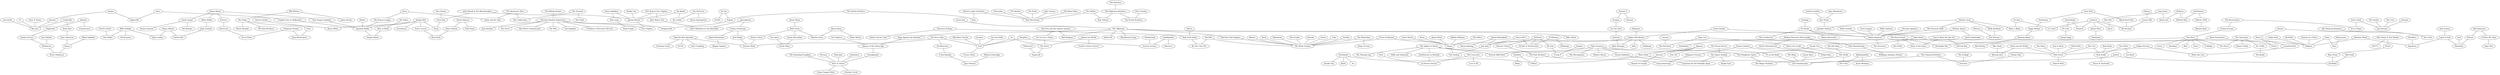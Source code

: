 strict graph "" {
	node [label="\N"];
	8	[id=8,
		label=Sandra,
		level=4,
		pos="-17595.211990310767,-3404.267666880566",
		weight=0];
	14	[id=14,
		label=Roxette,
		level=4,
		pos="-18351.118430446117,-2566.359175636449",
		weight=0];
	8 -- 14	[level=4];
	2418	[id=2418,
		label=Alphaville,
		level=3,
		pos="-17226.302568696447,-4271.2788989014725",
		weight=0];
	8 -- 2418	[level=4];
	11	[id=11,
		label="My Chemical Romance",
		level=7,
		pos="16968.412538416003,-8984.658782069673",
		weight=0];
	795	[id=795,
		label="The Used",
		level=6,
		pos="16682.945560936805,-9982.128820217726",
		weight=0];
	11 -- 795	[level=7];
	1876	[id=1876,
		label="Bon Jovi",
		level=4,
		pos="-18567.195095830568,-1880.3117903606699",
		weight=0];
	14 -- 1876	[level=4];
	2064	[id=2064,
		label="Sean Paul",
		level=6,
		pos="9946.813307363123,15328.770640024679",
		weight=0];
	2209	[id=2209,
		label=Gentleman,
		level=6,
		pos="10827.315311895685,15718.583544358384",
		weight=0];
	2064 -- 2209	[level=6];
	1045	[id=1045,
		label="Black Eyed Peas",
		level=5,
		pos="9253.268888550796,14930.692682701754",
		weight=0];
	2064 -- 1045	[level=6];
	2065	[id=2065,
		label="John Lennon",
		level=7,
		pos="-16382.219453927506,3429.3902787846737",
		weight=0];
	1999	[id=1999,
		label="Paul McCartney",
		level=5,
		pos="-16886.04300311769,4581.328447811888",
		weight=0];
	2065 -- 1999	[level=7];
	21	[id=21,
		label="Goo Goo Dolls",
		level=7,
		pos="-3235.389570583207,-4818.443821062608",
		weight=0];
	1839	[id=1839,
		label=Fuel,
		level=2,
		pos="-4226.608443982973,-4811.3630653787795",
		weight=0];
	21 -- 1839	[level=7];
	23	[id=23,
		label="Sonic Youth",
		level=6,
		pos="-395.64957925692465,9967.77541401906",
		weight=0];
	621	[id=621,
		label="Yo La Tengo",
		level=6,
		pos="-535.9877640272296,9163.42431529507",
		weight=0];
	23 -- 621	[level=6];
	1211	[id=1211,
		label="Joy Division",
		level=6,
		pos="212.737840831521,10937.016618125333",
		weight=0];
	23 -- 1211	[level=6];
	28	[id=28,
		label="DJ Krush",
		level=2,
		pos="5559.823797522943,237.26471862833645",
		weight=0];
	70	[id=70,
		label="Massive Attack",
		level=2,
		pos="7028.87441183011,-367.1474413230633",
		weight=0];
	28 -- 70	[level=2];
	507	[id=507,
		label="DJ Cam",
		level=8,
		pos="5852.234096561101,-672.0041759438295",
		weight=0];
	28 -- 507	[level=8];
	904	[id=904,
		label="Kruder & Dorfmeister",
		level=2,
		pos="5715.696176165709,1708.8082637216853",
		weight=0];
	28 -- 904	[level=2];
	2084	[id=2084,
		label=Madonna,
		level=6,
		pos="6311.318694245193,3888.0259263856906",
		weight=0];
	354	[id=354,
		label="Sophie Ellis-Bextor",
		level=3,
		pos="5271.128561491551,4764.439706103581",
		weight=0];
	2084 -- 354	[level=6];
	39	[id=39,
		label=Falco,
		level=3,
		pos="-16822.94655036101,-4963.2903720325285",
		weight=0];
	39 -- 2418	[level=3];
	395	[id=395,
		label="Frankie Goes to Hollywood",
		level=3,
		pos="-15550.868487218439,-5035.8110483987075",
		weight=0];
	39 -- 395	[level=3];
	41	[id=41,
		label="Gang Starr",
		level=5,
		pos="11115.86476933287,13517.260650851018",
		weight=0];
	171	[id=171,
		label="Masta Ace",
		level=5,
		pos="12081.068922132792,13367.09148237837",
		weight=0];
	41 -- 171	[level=5];
	733	[id=733,
		label="Mos Def",
		level=5,
		pos="9946.032341272596,13528.472851017077",
		weight=0];
	41 -- 733	[level=5];
	43	[id=43,
		label=Xandria,
		level=6,
		pos="-25250.367790289933,-4008.0460877427577",
		weight=0];
	385	[id=385,
		label=Evanescence,
		level=7,
		pos="-24443.573610652405,-3445.454401886598",
		weight=0];
	43 -- 385	[level=7];
	656	[id=656,
		label=Nightwish,
		level=6,
		pos="-23989.56941599836,-4252.410263963494",
		weight=0];
	43 -- 656	[level=6];
	2093	[id=2093,
		label="Cute Is What We Aim For",
		level=6,
		pos="20153.04752264538,-10200.090091841616",
		weight=0];
	997	[id=997,
		label="Panic at the Disco",
		level=6,
		pos="19769.07911849253,-9213.785701611549",
		weight=0];
	2093 -- 997	[level=6];
	1441	[id=1441,
		label="Fall Out Boy",
		level=7,
		pos="20840.49730863491,-8879.564164302783",
		weight=0];
	2093 -- 1441	[level=7];
	2100	[id=2100,
		label="Gwen Stefani",
		level=3,
		pos="5599.191022986984,6069.896668158126",
		weight=0];
	2100 -- 354	[level=3];
	1452	[id=1452,
		label="Ashlee Simpson",
		level=3,
		pos="6177.13781884645,7418.878046947684",
		weight=0];
	2100 -- 1452	[level=3];
	52	[id=52,
		label="The Rolling Stones",
		level=7,
		pos="-11868.628064640554,304.43816322661166",
		weight=0];
	138	[id=138,
		label="The Jimi Hendrix Experience",
		level=4,
		pos="-11288.595517757,1496.8210803604427",
		weight=0];
	52 -- 138	[level=7];
	2104	[id=2104,
		label="Iron & Wine",
		level=7,
		pos="13204.527898363182,-9084.738828808697",
		weight=0];
	895	[id=895,
		label="Fleet Foxes",
		level=4,
		pos="13210.177805539477,-8154.866875588046",
		weight=0];
	2104 -- 895	[level=7];
	2110	[id=2110,
		label=Redman,
		level=6,
		pos="12063.395032793052,12567.296713158323",
		weight=0];
	2201	[id=2201,
		label="Method Man",
		level=6,
		pos="13235.773949987823,12394.987261647871",
		weight=0];
	2110 -- 2201	[level=6];
	2110 -- 171	[level=6];
	68	[id=68,
		label="The Raveonettes",
		level=6,
		pos="-549.2274653337281,7968.652070868149",
		weight=0];
	255	[id=255,
		label="Primal Scream",
		level=5,
		pos="362.62090416803767,7112.936772486183",
		weight=0];
	68 -- 255	[level=6];
	68 -- 621	[level=6];
	2317	[id=2317,
		label="The Dust Brothers",
		level=2,
		pos="7939.224978172,-881.0927824940438",
		weight=0];
	70 -- 2317	[level=2];
	2119	[id=2119,
		label="Aimee Mann",
		level=8,
		pos="-3683.288978746253,-7935.528004675725",
		weight=0];
	278	[id=278,
		label="Beth Orton",
		level=8,
		pos="-4621.827126464456,-8666.88904969746",
		weight=0];
	2119 -- 278	[level=8];
	87	[id=87,
		label=Hoobastank,
		level=8,
		pos="-5734.830093852195,-2960.176887670824",
		weight=0];
	996	[id=996,
		label="Sunrise Avenue",
		level=6,
		pos="-6201.125327131071,-3803.7968395582593",
		weight=0];
	87 -- 996	[level=8];
	90	[id=90,
		label="GZA/Genius",
		level=6,
		pos="13691.374900919116,12714.883933841444",
		weight=0];
	90 -- 2201	[level=6];
	1426	[id=1426,
		label="Deltron 3030",
		level=6,
		pos="14191.423347957112,12996.493343786537",
		weight=0];
	90 -- 1426	[level=6];
	2147	[id=2147,
		label=Radiohead,
		level=6,
		pos="-348.22480583141794,4924.445939676347",
		weight=0];
	1976	[id=1976,
		label="The White Stripes",
		level=2,
		pos="-1171.8607744029532,4461.05435761697",
		weight=0];
	2147 -- 1976	[level=6];
	107	[id=107,
		label="Alison Moyet",
		level=4,
		pos="-15791.67746645367,-7522.9817177186915",
		weight=0];
	2250	[id=2250,
		label="Bette Midler",
		level=4,
		pos="-16532.830435918302,-7847.334315018715",
		weight=0];
	107 -- 2250	[level=4];
	2348	[id=2348,
		label="Cyndi Lauper",
		level=8,
		pos="-16662.255194366586,-7279.981516733958",
		weight=0];
	107 -- 2348	[level=8];
	565	[id=565,
		label=Erasure,
		level=8,
		pos="-16338.595676966308,-8314.6555349172",
		weight=0];
	107 -- 565	[level=8];
	1024	[id=1024,
		label="Fine Young Cannibals",
		level=4,
		pos="-15066.770332819395,-6630.121283648236",
		weight=0];
	107 -- 1024	[level=4];
	116	[id=116,
		label="David Gilmour",
		level=6,
		pos="-14518.58793473677,-2251.8496012841233",
		weight=0];
	186	[id=186,
		label="Peter Gabriel",
		level=6,
		pos="-13954.811015813437,-3077.2701515824465",
		weight=0];
	116 -- 186	[level=6];
	2547	[id=2547,
		label="Pink Floyd",
		level=7,
		pos="-14931.929101249783,-2938.506082793016",
		weight=0];
	116 -- 2547	[level=7];
	117	[id=117,
		label="The Apples in Stereo",
		level=3,
		pos="13873.781272301778,-5498.25364816977",
		weight=0];
	2448	[id=2448,
		label="Architecture in Helsinki",
		level=6,
		pos="14281.372864367286,-4124.977790600415",
		weight=0];
	117 -- 2448	[level=6];
	779	[id=779,
		label="Belle and Sebastian",
		level=7,
		pos="14189.840505378294,-5962.322120208011",
		weight=0];
	117 -- 779	[level=7];
	1329	[id=1329,
		label="The Polyphonic Spree",
		level=3,
		pos="14824.785079502373,-6068.374306061892",
		weight=0];
	117 -- 1329	[level=3];
	1691	[id=1691,
		label="Neutral Milk Hotel",
		level=3,
		pos="13040.477648496351,-4622.5836542084135",
		weight=0];
	117 -- 1691	[level=3];
	1995	[id=1995,
		label="The Flaming Lips",
		level=7,
		pos="13741.089408267679,-4516.801845034881",
		weight=0];
	117 -- 1995	[level=7];
	131	[id=131,
		label="Bon Iver",
		level=6,
		pos="13565.186399136142,-9130.081681825468",
		weight=0];
	131 -- 895	[level=6];
	1596	[id=1596,
		label="Nick Drake",
		level=6,
		pos="15063.206009261678,-9067.167259023203",
		weight=0];
	131 -- 1596	[level=6];
	2186	[id=2186,
		label="Kronos Quartet",
		level=8,
		pos="8323.738864025529,1589.4489003917006",
		weight=0];
	252	[id=252,
		label="Zbigniew Preisner",
		level=8,
		pos="8212.267496036882,681.9795178194415",
		weight=0];
	2186 -- 252	[level=8];
	1881	[id=1881,
		label="Philip Glass",
		level=8,
		pos="8827.428546455676,2410.7383182009944",
		weight=0];
	2186 -- 1881	[level=8];
	475	[id=475,
		label="Jimi Hendrix",
		level=7,
		pos="-12722.102901038215,537.7734980484026",
		weight=0];
	138 -- 475	[level=7];
	1183	[id=1183,
		label="The Doors",
		level=7,
		pos="-12759.995533697922,1076.120613320979",
		weight=0];
	138 -- 1183	[level=7];
	1242	[id=1242,
		label="The Velvet Underground",
		level=6,
		pos="-11096.53178458136,463.9161061682099",
		weight=0];
	138 -- 1242	[level=6];
	1545	[id=1545,
		label=Steppenwolf,
		level=4,
		pos="-12728.136664769876,1950.999668261456",
		weight=0];
	138 -- 1545	[level=4];
	1572	[id=1572,
		label="The Who",
		level=7,
		pos="-12273.176279591817,2136.6029768637304",
		weight=0];
	138 -- 1572	[level=7];
	1698	[id=1698,
		label="Eric Clapton",
		level=3,
		pos="-11386.491737672459,-83.39465448539953",
		weight=0];
	138 -- 1698	[level=4];
	1776	[id=1776,
		label="Led Zeppelin",
		level=6,
		pos="-11481.448563052778,2386.482763786173",
		weight=0];
	138 -- 1776	[level=6];
	1899	[id=1899,
		label="Creedence Clearwater Revival",
		level=8,
		pos="-10382.153506627219,2104.1454314093885",
		weight=0];
	138 -- 1899	[level=8];
	2188	[id=2188,
		label="Tom Waits",
		level=8,
		pos="16207.113141647013,-8602.66100767166",
		weight=0];
	615	[id=615,
		label="Lou Reed",
		level=8,
		pos="16579.39444260306,-7836.828396878949",
		weight=0];
	2188 -- 615	[level=8];
	2188 -- 1596	[level=8];
	2191	[id=2191,
		label="System F",
		level=8,
		pos="9401.802994667314,6263.918299496856",
		weight=0];
	167	[id=167,
		label=Fragma,
		level=8,
		pos="8464.642129271093,6176.775359955219",
		weight=0];
	2191 -- 167	[level=8];
	823	[id=823,
		label=Chicane,
		level=8,
		pos="10381.388284105793,6463.389848043942",
		weight=0];
	2191 -- 823	[level=8];
	2198	[id=2198,
		label="The Police",
		level=7,
		pos="-15583.043655187188,-4123.433792182655",
		weight=0];
	623	[id=623,
		label="Men at Work",
		level=6,
		pos="-14740.014102428877,-4138.505446461018",
		weight=0];
	2198 -- 623	[level=7];
	2202	[id=2202,
		label="Simply Red",
		level=3,
		pos="-13106.356985906094,-5072.66108142257",
		weight=0];
	276	[id=276,
		label="Annie Lennox",
		level=6,
		pos="-13088.030532667543,-4191.181852914194",
		weight=0];
	2202 -- 276	[level=6];
	299	[id=299,
		label=Eurythmics,
		level=8,
		pos="-12551.698521250644,-4294.3227750356555",
		weight=0];
	2202 -- 299	[level=8];
	424	[id=424,
		label="Barry White",
		level=8,
		pos="-12083.387099963451,-5543.976510973466",
		weight=0];
	2202 -- 424	[level=8];
	1646	[id=1646,
		label="Spandau Ballet",
		level=3,
		pos="-13918.081830517101,-5478.8642185892895",
		weight=0];
	2202 -- 1646	[level=3];
	1827	[id=1827,
		label=Sting,
		level=3,
		pos="-12164.70719417762,-4297.0272059617455",
		weight=0];
	2202 -- 1827	[level=3];
	155	[id=155,
		label="Mariah Carey",
		level=3,
		pos="5315.713277045847,10155.91425153669",
		weight=0];
	2558	[id=2558,
		label="Kelly Rowland",
		level=6,
		pos="5174.015567626339,11133.918280593218",
		weight=0];
	155 -- 2558	[level=6];
	1252	[id=1252,
		label="The Pussycat Dolls",
		level=3,
		pos="6469.244538786209,8936.248780796852",
		weight=0];
	155 -- 1252	[level=3];
	1364	[id=1364,
		label="Mary J. Blige",
		level=3,
		pos="5973.517887543864,11358.83111291494",
		weight=0];
	155 -- 1364	[level=3];
	1782	[id=1782,
		label="Jennifer Hudson",
		level=6,
		pos="6318.126703006479,10819.073921917918",
		weight=0];
	155 -- 1782	[level=6];
	2204	[id=2204,
		label="John Mayall & The Bluesbreakers",
		level=3,
		pos="-11919.524779615882,-2169.7603963063275",
		weight=0];
	1578	[id=1578,
		label="Johnny Winter",
		level=3,
		pos="-10944.477862024674,-901.4943428332252",
		weight=0];
	2204 -- 1578	[level=3];
	1679	[id=1679,
		label="Chris Rea",
		level=3,
		pos="-12131.074153392881,-3595.4941013402195",
		weight=0];
	2204 -- 1679	[level=3];
	154	[id=154,
		label="The Beach Boys",
		level=6,
		pos="-15343.81440462982,5154.973557710299",
		weight=0];
	154 -- 1999	[level=6];
	158	[id=158,
		label="Charlie Parker",
		level=8,
		pos="-20984.83606370142,-9950.406818003758",
		weight=0];
	1714	[id=1714,
		label="Chet Baker",
		level=8,
		pos="-20205.38951711028,-9214.402168754836",
		weight=0];
	158 -- 1714	[level=8];
	2208	[id=2208,
		label="Maria Mena",
		level=8,
		pos="-3723.3580421510496,-9888.13860123406",
		weight=0];
	1301	[id=1301,
		label="Katie Melua",
		level=8,
		pos="-3255.083336666524,-10141.055588612458",
		weight=0];
	2208 -- 1301	[level=8];
	1958	[id=1958,
		label="Heather Nova",
		level=8,
		pos="-4557.279841623106,-9577.035299180698",
		weight=0];
	2208 -- 1958	[level=8];
	2475	[id=2475,
		label="Ziggy Marley",
		level=6,
		pos="11324.70556382261,15801.758988410189",
		weight=0];
	2209 -- 2475	[level=6];
	2210	[id=2210,
		label=Ludacris,
		level=4,
		pos="7999.077547889167,13915.047061919802",
		weight=0];
	377	[id=377,
		label=Eminem,
		level=7,
		pos="7400.798411648924,14708.0324716951",
		weight=0];
	2210 -- 377	[level=7];
	749	[id=749,
		label="Jay-Z",
		level=4,
		pos="9233.22574003286,13727.563561908144",
		weight=0];
	2210 -- 749	[level=4];
	1185	[id=1185,
		label="Wyclef Jean",
		level=5,
		pos="8530.648605489916,14665.133548728005",
		weight=0];
	2210 -- 1185	[level=5];
	1258	[id=1258,
		label="LL Cool J",
		level=4,
		pos="7347.746135932927,12809.906494523137",
		weight=0];
	2210 -- 1258	[level=4];
	1411	[id=1411,
		label="Kanye West",
		level=7,
		pos="7170.064514361329,13616.410101653311",
		weight=0];
	2210 -- 1411	[level=7];
	2211	[id=2211,
		label="Ugly Casanova",
		level=3,
		pos="12420.410873780284,-3874.9127509992527",
		weight=0];
	438	[id=438,
		label="Modest Mouse",
		level=7,
		pos="11420.573657264977,-4372.417067817385",
		weight=0];
	2211 -- 438	[level=7];
	2532	[id=2532,
		label="The Microphones",
		level=8,
		pos="11743.36977603201,-4914.755568597304",
		weight=0];
	2211 -- 2532	[level=8];
	666	[id=666,
		label="TV on the Radio",
		level=3,
		pos="11460.83092955049,-3735.460219995492",
		weight=0];
	2211 -- 666	[level=3];
	1539	[id=1539,
		label="Sunset Rubdown",
		level=6,
		pos="13070.838600593608,-4005.5675396517117",
		weight=0];
	2211 -- 1539	[level=6];
	2211 -- 1691	[level=3];
	2212	[id=2212,
		label="The Hush Sound",
		level=6,
		pos="18979.769889309406,-8205.272807725856",
		weight=0];
	2212 -- 997	[level=6];
	1293	[id=1293,
		label="Ben Folds",
		level=8,
		pos="18652.178721845357,-7381.579325816198",
		weight=0];
	2212 -- 1293	[level=8];
	1655	[id=1655,
		label="Straylight Run",
		level=5,
		pos="18573.565675363745,-9652.03581477546",
		weight=0];
	2212 -- 1655	[level=6];
	2214	[id=2214,
		label=Daughtry,
		level=6,
		pos="-5353.618048868251,-4118.144143208736",
		weight=0];
	2214 -- 996	[level=6];
	2214 -- 1839	[level=6];
	2376	[id=2376,
		label="Ian Van Dahl",
		level=8,
		pos="7811.497675313685,5661.863753141085",
		weight=0];
	167 -- 2376	[level=8];
	169	[id=169,
		label="Buddy Guy",
		level=8,
		pos="-10778.460130066152,-1420.7467744381272",
		weight=0];
	169 -- 1578	[level=8];
	2218	[id=2218,
		label=Garbage,
		level=7,
		pos="4583.8501338645,7271.491618318688",
		weight=0];
	1078	[id=1078,
		label="No Doubt",
		level=6,
		pos="5187.240367228408,8160.932202827203",
		weight=0];
	2218 -- 1078	[level=7];
	2222	[id=2222,
		label="Arch Enemy",
		level=8,
		pos="-5491.860900660864,8091.084893385613",
		weight=0];
	1376	[id=1376,
		label="Lamb of God",
		level=5,
		pos="-6094.23102645211,7127.950845663257",
		weight=0];
	2222 -- 1376	[level=8];
	174	[id=174,
		label="The Concretes",
		level=8,
		pos="16470.394087890458,-3068.1024156346803",
		weight=0];
	762	[id=762,
		label="Au Revoir Simone",
		level=6,
		pos="15460.877254442219,-3122.2009791689075",
		weight=0];
	174 -- 762	[level=8];
	1076	[id=1076,
		label="Love Is All",
		level=8,
		pos="16946.750476480865,-3291.797123803613",
		weight=0];
	174 -- 1076	[level=8];
	176	[id=176,
		label="The Ronettes",
		level=8,
		pos="-19464.05565201336,5526.114358307369",
		weight=0];
	345	[id=345,
		label="The Righteous Brothers",
		level=6,
		pos="-18851.49819323522,5672.209701945034",
		weight=0];
	176 -- 345	[level=8];
	179	[id=179,
		label=Aerosmith,
		level=7,
		pos="-19751.787394927913,-1711.3187742576936",
		weight=0];
	179 -- 1876	[level=7];
	2227	[id=2227,
		label="Secret Garden",
		level=8,
		pos="-17000.03608337413,-12792.552668470995",
		weight=0];
	1274	[id=1274,
		label=Yanni,
		level=8,
		pos="-17783.537849516102,-12134.61021035978",
		weight=0];
	2227 -- 1274	[level=8];
	185	[id=185,
		label="The Automatic",
		level=6,
		pos="1743.0011913307985,8041.351531503512",
		weight=0];
	2325	[id=2325,
		label="Air Traffic",
		level=6,
		pos="2388.719574251692,8842.498125241496",
		weight=0];
	185 -- 2325	[level=6];
	2478	[id=2478,
		label="Kaiser Chiefs",
		level=7,
		pos="936.8014784319596,7281.176781521368",
		weight=0];
	185 -- 2478	[level=7];
	2499	[id=2499,
		label="The Music",
		level=6,
		pos="1340.1313234358392,7016.195189739202",
		weight=0];
	185 -- 2499	[level=6];
	965	[id=965,
		label="Kate Bush",
		level=6,
		pos="-13456.533794500065,-3818.5550228207712",
		weight=0];
	186 -- 965	[level=6];
	2240	[id=2240,
		label="The Damned",
		level=6,
		pos="-11792.970302040681,-9903.962284985104",
		weight=0];
	769	[id=769,
		label="The Undertones",
		level=6,
		pos="-12379.157343416085,-9776.799688682124",
		weight=0];
	2240 -- 769	[level=6];
	1457	[id=1457,
		label="The Clash",
		level=7,
		pos="-11348.635745873178,-10178.61753397551",
		weight=0];
	2240 -- 1457	[level=7];
	198	[id=198,
		label="The Cure",
		level=7,
		pos="467.1198363045401,10413.648319186876",
		weight=0];
	198 -- 1211	[level=7];
	633	[id=633,
		label="Judy Garland",
		level=4,
		pos="-16702.767380442216,-8492.325804669219",
		weight=0];
	2250 -- 633	[level=4];
	2264	[id=2264,
		label="Rory Gallagher",
		level=6,
		pos="-10390.235137641304,-600.2055276533841",
		weight=0];
	1348	[id=1348,
		label="Thin Lizzy",
		level=6,
		pos="-10913.228481208324,-371.35201190299296",
		weight=0];
	2264 -- 1348	[level=6];
	2264 -- 1578	[level=6];
	2267	[id=2267,
		label="Green Day",
		level=7,
		pos="-3183.5873043260153,3435.235516988239",
		weight=0];
	2350	[id=2350,
		label="The Offspring",
		level=1,
		pos="-3451.1621507434797,2515.2734868297825",
		weight=0];
	2267 -- 2350	[level=7];
	227	[id=227,
		label="Tori Amos",
		level=8,
		pos="-2539.2400698261686,-9078.661537220652",
		weight=0];
	1019	[id=1019,
		label="Sarah Slean",
		level=8,
		pos="-3262.0396693060206,-7980.026523104268",
		weight=0];
	227 -- 1019	[level=8];
	2276	[id=2276,
		label="Lloyd Banks",
		level=8,
		pos="7821.105637443601,15422.706790899963",
		weight=0];
	2276 -- 377	[level=8];
	703	[id=703,
		label="50 Cent",
		level=8,
		pos="7691.580875504014,16067.393223616547",
		weight=0];
	2276 -- 703	[level=8];
	2278	[id=2278,
		label="Amy Winehouse",
		level=7,
		pos="7762.242274040035,11156.494976576801",
		weight=0];
	700	[id=700,
		label="Joss Stone",
		level=6,
		pos="6885.38415670108,10938.6794076009",
		weight=0];
	2278 -- 700	[level=7];
	2279	[id=2279,
		label="Arcade Fire",
		level=3,
		pos="13559.776985141923,-7004.851815393462",
		weight=0];
	2279 -- 895	[level=4];
	2279 -- 1329	[level=3];
	2281	[id=2281,
		label="Me First and the Gimme Gimmes",
		level=1,
		pos="-3572.1892487960836,559.6151765668989",
		weight=0];
	2468	[id=2468,
		label="Bad Religion",
		level=1,
		pos="-3209.235842118035,1499.3179277358815",
		weight=0];
	2281 -- 2468	[level=1];
	1098	[id=1098,
		label="No Use for a Name",
		level=1,
		pos="-4180.367380492504,-945.5368162345004",
		weight=0];
	2281 -- 1098	[level=1];
	2287	[id=2287,
		label="Kelly Clarkson",
		level=7,
		pos="6398.492006500793,6014.954288703293",
		weight=0];
	2287 -- 1452	[level=7];
	240	[id=240,
		label="Jack Johnson",
		level=2,
		pos="-8298.363733456563,-7142.598562931317",
		weight=0];
	925	[id=925,
		label="Tristan Prettyman",
		level=2,
		pos="-6894.511270593098,-8385.897198252516",
		weight=0];
	240 -- 925	[level=2];
	1874	[id=1874,
		label="Dave Matthews & Tim Reynolds",
		level=2,
		pos="-8917.845555592454,-5945.3582090288655",
		weight=0];
	240 -- 1874	[level=2];
	2291	[id=2291,
		label="Toad the Wet Sprocket",
		level=6,
		pos="-5670.114257128507,-6785.430232899934",
		weight=0];
	675	[id=675,
		label="R.E.M.",
		level=7,
		pos="-5748.862417994992,-7624.7349842375415",
		weight=0];
	2291 -- 675	[level=7];
	680	[id=680,
		label="Soul Coughing",
		level=8,
		pos="-6511.1374160536225,-6152.76100469718",
		weight=0];
	2291 -- 680	[level=8];
	1214	[id=1214,
		label="Counting Crows",
		level=7,
		pos="-6061.258685927973,-5767.223246948146",
		weight=0];
	2291 -- 1214	[level=7];
	1724	[id=1724,
		label="Duncan Sheik",
		level=2,
		pos="-4810.209149079829,-6604.782827774968",
		weight=0];
	2291 -- 1724	[level=6];
	2295	[id=2295,
		label=Quantic,
		level=8,
		pos="6630.569147032881,-1800.6796387874167",
		weight=0];
	1294	[id=1294,
		label="9 Lazy 9",
		level=8,
		pos="6507.952106483348,-1060.0370733271764",
		weight=0];
	2295 -- 1294	[level=8];
	250	[id=250,
		label="System of a Down",
		level=7,
		pos="-6564.006061091931,3524.0108150530414",
		weight=0];
	1810	[id=1810,
		label=Slipknot,
		level=4,
		pos="-5286.663029140892,4272.224773878931",
		weight=0];
	250 -- 1810	[level=7];
	2299	[id=2299,
		label="The Strokes",
		level=7,
		pos="-1756.0328700291473,5231.2810398000165",
		weight=0];
	2299 -- 1976	[level=7];
	1367	[id=1367,
		label="Craig Armstrong",
		level=8,
		pos="8474.734480301673,100.80171644934204",
		weight=0];
	252 -- 1367	[level=8];
	2298	[id=2298,
		label="B.B. King & Eric Clapton",
		level=2,
		pos="-9170.386517353634,-1964.484243604827",
		weight=0];
	2583	[id=2583,
		label="John Mayer Trio",
		level=2,
		pos="-8541.871176957327,-4024.4827773909306",
		weight=0];
	2298 -- 2583	[level=2];
	2298 -- 1578	[level=3];
	258	[id=258,
		label="The Verve",
		level=5,
		pos="1627.2239648063423,5786.869659988199",
		weight=0];
	255 -- 258	[level=5];
	257	[id=257,
		label=Devo,
		level=5,
		pos="-13867.345786744985,-7686.627481906977",
		weight=0];
	442	[id=442,
		label="Adam and the Ants",
		level=6,
		pos="-13115.99914034366,-8615.28662218424",
		weight=0];
	257 -- 442	[level=6];
	1241	[id=1241,
		label="The Human League",
		level=5,
		pos="-14442.839914370692,-6954.057436480619",
		weight=0];
	257 -- 1241	[level=5];
	386	[id=386,
		label=Oasis,
		level=7,
		pos="1919.095170104744,5187.381293178423",
		weight=0];
	258 -- 386	[level=7];
	258 -- 2499	[level=6];
	973	[id=973,
		label=Blur,
		level=7,
		pos="2297.2457257585847,5987.247134203404",
		weight=0];
	258 -- 973	[level=7];
	1456	[id=1456,
		label=Coldplay,
		level=7,
		pos="1126.2074693690008,5007.160400786804",
		weight=0];
	258 -- 1456	[level=7];
	1598	[id=1598,
		label=Kasabian,
		level=7,
		pos="2472.623396747019,6303.739114821843",
		weight=0];
	258 -- 1598	[level=7];
	1904	[id=1904,
		label=Keane,
		level=2,
		pos="1216.8511031675532,4608.604949946657",
		weight=0];
	258 -- 1904	[level=5];
	1908	[id=1908,
		label=Travis,
		level=7,
		pos="216.0485847082874,5777.12701119267",
		weight=0];
	258 -- 1908	[level=7];
	2312	[id=2312,
		label=Portishead,
		level=6,
		pos="9059.221883754037,-584.1613657326106",
		weight=0];
	328	[id=328,
		label=Björk,
		level=7,
		pos="9672.045218781752,-1399.393734375451",
		weight=0];
	2312 -- 328	[level=7];
	1305	[id=1305,
		label=UNKLE,
		level=3,
		pos="8632.722212732739,-1340.8024469728857",
		weight=0];
	2312 -- 1305	[level=6];
	1550	[id=1550,
		label=Air,
		level=7,
		pos="9164.390651025586,235.5269663758537",
		weight=0];
	2312 -- 1550	[level=7];
	1648	[id=1648,
		label="Smoke City",
		level=8,
		pos="9448.879019850878,345.2174069945537",
		weight=0];
	2312 -- 1648	[level=8];
	267	[id=267,
		label=Saosin,
		level=6,
		pos="16734.128666989767,-11220.02605573007",
		weight=0];
	2473	[id=2473,
		label=Thrice,
		level=4,
		pos="15768.834851258622,-12070.466287626445",
		weight=0];
	267 -- 2473	[level=6];
	267 -- 795	[level=6];
	268	[id=268,
		label=Placebo,
		level=7,
		pos="-291.75252623179,4088.640018838682",
		weight=0];
	268 -- 1976	[level=7];
	2317 -- 1305	[level=3];
	2317 -- 1367	[level=8];
	271	[id=271,
		label="Junior Boys",
		level=8,
		pos="9828.917818302698,-3230.359269930653",
		weight=0];
	1841	[id=1841,
		label="LCD Soundsystem",
		level=3,
		pos="10573.282476602984,-3070.908718463104",
		weight=0];
	271 -- 1841	[level=8];
	276 -- 965	[level=6];
	1819	[id=1819,
		label="The Kooks",
		level=7,
		pos="2773.000671240701,9059.293309099761",
		weight=0];
	2325 -- 1819	[level=7];
	636	[id=636,
		label="Shawn Colvin",
		level=8,
		pos="-4783.679329829115,-7568.439956057334",
		weight=0];
	278 -- 636	[level=8];
	759	[id=759,
		label="Sarah McLachlan",
		level=8,
		pos="-3641.8995146976204,-8758.968040028542",
		weight=0];
	278 -- 759	[level=8];
	278 -- 1958	[level=8];
	2333	[id=2333,
		label="Miss Kittin & The Hacker",
		level=8,
		pos="14475.14910039199,-505.8438983959148",
		weight=0];
	980	[id=980,
		label=Vitalic,
		level=8,
		pos="13754.21723268757,-692.5673595308737",
		weight=0];
	2333 -- 980	[level=8];
	1787	[id=1787,
		label="ADULT.",
		level=8,
		pos="14971.311339120673,-369.8533955058007",
		weight=0];
	2333 -- 1787	[level=8];
	972	[id=972,
		label="Pat Benatar",
		level=8,
		pos="-16056.239534998107,-6635.260137298654",
		weight=0];
	2348 -- 972	[level=8];
	1627	[id=1627,
		label="Donna Summer",
		level=8,
		pos="-16624.235649299066,-6689.6201432914895",
		weight=0];
	2348 -- 1627	[level=8];
	2374	[id=2374,
		label="Rage Against the Machine",
		level=5,
		pos="-2607.6132718556673,1888.1942735641687",
		weight=0];
	2350 -- 2374	[level=5];
	2350 -- 2468	[level=1];
	490	[id=490,
		label="Red Hot Chili Peppers",
		level=1,
		pos="-2599.1323514452956,3628.5279503807824",
		weight=0];
	2350 -- 490	[level=1];
	802	[id=802,
		label="blink-182",
		level=7,
		pos="-2529.123758173873,3046.4628198985206",
		weight=0];
	2350 -- 802	[level=7];
	836	[id=836,
		label="Bloodhound Gang",
		level=8,
		pos="-4088.916908673923,2171.4947267856755",
		weight=0];
	2350 -- 836	[level=8];
	850	[id=850,
		label="Papa Roach",
		level=4,
		pos="-4550.4014924367375,3094.2610640777357",
		weight=0];
	2350 -- 850	[level=4];
	1730	[id=1730,
		label="Billy Talent",
		level=8,
		pos="-3640.4422077339987,1797.4277397944577",
		weight=0];
	2350 -- 1730	[level=8];
	2351	[id=2351,
		label="The Hollies",
		level=6,
		pos="-16902.05430862895,5759.9642346822675",
		weight=0];
	726	[id=726,
		label="Roy Orbison",
		level=6,
		pos="-17952.90421832349,6211.905838840864",
		weight=0];
	2351 -- 726	[level=6];
	2351 -- 1999	[level=6];
	2353	[id=2353,
		label="The Boomtown Rats",
		level=6,
		pos="-12424.117479036002,-9072.3768336718",
		weight=0];
	2353 -- 442	[level=6];
	2353 -- 769	[level=6];
	312	[id=312,
		label="Red Sparowes",
		level=6,
		pos="-7716.840026097325,8750.417012136464",
		weight=0];
	715	[id=715,
		label=Pelican,
		level=6,
		pos="-7040.076052569111,8569.587319945138",
		weight=0];
	312 -- 715	[level=6];
	1246	[id=1246,
		label="A Silver Mt. Zion",
		level=6,
		pos="-8395.471323250893,9576.322927555135",
		weight=0];
	312 -- 1246	[level=6];
	315	[id=315,
		label=Babyshambles,
		level=6,
		pos="14800.042841896533,-4428.006111124033",
		weight=0];
	1799	[id=1799,
		label="The Cribs",
		level=6,
		pos="15836.254204092342,-5249.963865868737",
		weight=0];
	315 -- 1799	[level=6];
	1853	[id=1853,
		label="Arctic Monkeys",
		level=7,
		pos="16238.441297390062,-4466.438649693599",
		weight=0];
	315 -- 1853	[level=7];
	2365	[id=2365,
		label="Stereo MC's",
		level=2,
		pos="5931.438026039098,3211.1820484021882",
		weight=0];
	681	[id=681,
		label="Just Jack",
		level=2,
		pos="4552.5417134826475,4237.236346857942",
		weight=0];
	2365 -- 681	[level=2];
	2365 -- 904	[level=2];
	320	[id=320,
		label="Dire Straits",
		level=7,
		pos="-11242.791642809161,-4036.4952933307845",
		weight=0];
	320 -- 1679	[level=7];
	931	[id=931,
		label="Queens of the Stone Age",
		level=6,
		pos="-2107.8367769384663,1414.7110249507193",
		weight=0];
	2374 -- 931	[level=6];
	569	[id=569,
		label=Infernal,
		level=8,
		pos="7261.2096054177155,5882.975248163459",
		weight=0];
	2376 -- 569	[level=8];
	345 -- 726	[level=6];
	1265	[id=1265,
		label="The Everly Brothers",
		level=6,
		pos="-18612.712437593993,4974.306488278809",
		weight=0];
	345 -- 1265	[level=6];
	346	[id=346,
		label="Silversun Pickups",
		level=6,
		pos="1463.7370901059398,1735.557105943",
		weight=0];
	572	[id=572,
		label="Death Cab for Cutie",
		level=7,
		pos="1183.407188411742,1063.1415552567596",
		weight=0];
	346 -- 572	[level=7];
	1307	[id=1307,
		label="Yeah Yeah Yeahs",
		level=6,
		pos="1229.2600937375137,2405.812080189912",
		weight=0];
	346 -- 1307	[level=6];
	349	[id=349,
		label=Dope,
		level=6,
		pos="-5771.139121349953,5030.167429736958",
		weight=0];
	349 -- 1810	[level=6];
	1989	[id=1989,
		label=Pain,
		level=6,
		pos="-6120.916567811649,5398.499219905038",
		weight=0];
	349 -- 1989	[level=6];
	2399	[id=2399,
		label="ZZ Top",
		level=6,
		pos="-12322.247137985223,4065.0613214505547",
		weight=0];
	1143	[id=1143,
		label=Foghat,
		level=4,
		pos="-12656.263505193703,2840.5799569330534",
		weight=0];
	2399 -- 1143	[level=6];
	2006	[id=2006,
		label="AC/DC",
		level=7,
		pos="-12678.798380104237,4727.212022495155",
		weight=0];
	2399 -- 2006	[level=7];
	2400	[id=2400,
		label="The Doobie Brothers",
		level=4,
		pos="-13471.194038983744,4076.8479199068724",
		weight=0];
	2400 -- 1143	[level=4];
	1950	[id=1950,
		label=Styx,
		level=5,
		pos="-14450.415809196022,4485.779427540893",
		weight=0];
	2400 -- 1950	[level=5];
	354 -- 681	[level=3];
	946	[id=946,
		label="Kylie Minogue",
		level=8,
		pos="6261.414875953732,5397.075958592813",
		weight=0];
	354 -- 946	[level=8];
	1027	[id=1027,
		label=Goldfrapp,
		level=7,
		pos="5991.683762629335,5828.9068095485945",
		weight=0];
	354 -- 1027	[level=7];
	1971	[id=1971,
		label=Dido,
		level=7,
		pos="6444.615587747117,4387.485973259393",
		weight=0];
	354 -- 1971	[level=7];
	372	[id=372,
		label="Christina Aguilera",
		level=7,
		pos="5330.076360841975,6556.933678115",
		weight=0];
	372 -- 1452	[level=7];
	375	[id=375,
		label="Britney Spears",
		level=6,
		pos="4873.581304697704,6973.389320840233",
		weight=0];
	375 -- 1452	[level=6];
	1475	[id=1475,
		label="Justin Timberlake",
		level=7,
		pos="4661.786658594919,6503.933910640259",
		weight=0];
	375 -- 1475	[level=7];
	2423	[id=2423,
		label=Faithless,
		level=6,
		pos="8676.634011191505,-2571.574799708792",
		weight=0];
	2504	[id=2504,
		label=Moby,
		level=6,
		pos="8335.039333567473,-2791.960284099732",
		weight=0];
	2423 -- 2504	[level=6];
	2423 -- 1305	[level=6];
	378	[id=378,
		label=Nirvana,
		level=7,
		pos="-414.96760676339386,-1610.8565197208143",
		weight=0];
	1350	[id=1350,
		label="Alice in Chains",
		level=6,
		pos="-1183.7284857260865,-1084.389994535511",
		weight=0];
	378 -- 1350	[level=7];
	2429	[id=2429,
		label="The Postal Service",
		level=6,
		pos="14374.106580248179,-2504.734186664776",
		weight=0];
	985	[id=985,
		label="Her Space Holiday",
		level=6,
		pos="14243.56437240546,-3502.719783682237",
		weight=0];
	2429 -- 985	[level=6];
	383	[id=383,
		label="Bill Withers",
		level=8,
		pos="-11533.92666808069,-7312.676706342268",
		weight=0];
	405	[id=405,
		label="The O'Jays",
		level=8,
		pos="-11543.232390334111,-6309.48461297173",
		weight=0];
	383 -- 405	[level=8];
	1729	[id=1729,
		label="James Brown",
		level=8,
		pos="-10607.799620043952,-7848.898976567602",
		weight=0];
	383 -- 1729	[level=8];
	395 -- 1646	[level=3];
	397	[id=397,
		label="Taj Mahal",
		level=6,
		pos="-11315.391056732336,-2098.446969143999",
		weight=0];
	397 -- 1578	[level=6];
	1818	[id=1818,
		label="Ry Cooder",
		level=6,
		pos="-10762.551301133934,-2836.14883285077",
		weight=0];
	397 -- 1818	[level=6];
	400	[id=400,
		label="Modest Petrovich Mussorgsky",
		level=8,
		pos="11172.403046459858,1631.9718598983586",
		weight=0];
	2462	[id=2462,
		label="Dmitri Shostakovich",
		level=8,
		pos="9644.669996265053,2632.0063941985695",
		weight=0];
	400 -- 2462	[level=8];
	984	[id=984,
		label="Felix Mendelssohn",
		level=8,
		pos="12566.92574261054,2611.140561204612",
		weight=0];
	400 -- 984	[level=8];
	2448 -- 762	[level=6];
	401	[id=401,
		label="Bloc Party",
		level=7,
		pos="11721.766138655012,-10334.287534471023",
		weight=0];
	659	[id=659,
		label="Mystery Jets",
		level=6,
		pos="11096.619928849761,-9171.535572842158",
		weight=0];
	401 -- 659	[level=7];
	405 -- 424	[level=8];
	2515	[id=2515,
		label="The Isley Brothers",
		level=8,
		pos="-12083.353668129535,-7481.539325256067",
		weight=0];
	405 -- 2515	[level=8];
	2036	[id=2036,
		label="Stevie Wonder",
		level=8,
		pos="-12364.2248902958,-6953.689166391762",
		weight=0];
	405 -- 2036	[level=8];
	2459	[id=2459,
		label=Rihanna,
		level=7,
		pos="4128.008123812831,11506.916609385939",
		weight=0];
	1421	[id=1421,
		label="Kat DeLuna",
		level=6,
		pos="4312.599829336866,10532.389452425437",
		weight=0];
	2459 -- 1421	[level=7];
	2462 -- 1881	[level=8];
	417	[id=417,
		label=Rammstein,
		level=7,
		pos="-4626.025022423389,5636.825675059593",
		weight=0];
	417 -- 1989	[level=7];
	419	[id=419,
		label="Electric Light Orchestra",
		level=5,
		pos="-15474.62406940991,4497.448371776666",
		weight=0];
	419 -- 1950	[level=5];
	419 -- 1999	[level=5];
	2469	[id=2469,
		label="Elvis Presley",
		level=7,
		pos="-18094.622523452676,4610.443600913264",
		weight=0];
	2469 -- 1265	[level=7];
	1057	[id=1057,
		label=mewithoutYou,
		level=4,
		pos="14434.296800558453,-11740.888704962237",
		weight=0];
	2473 -- 1057	[level=4];
	1081	[id=1081,
		label=Finch,
		level=5,
		pos="16956.806706957253,-11041.556422133088",
		weight=0];
	2473 -- 1081	[level=5];
	693	[id=693,
		label="Burning Spear",
		level=6,
		pos="11887.82135087692,15933.654403561692",
		weight=0];
	2475 -- 693	[level=6];
	2476	[id=2476,
		label=Pixies,
		level=7,
		pos="-772.8341068576583,4925.978554300946",
		weight=0];
	2476 -- 1976	[level=7];
	2484	[id=2484,
		label="The Chemical Brothers",
		level=6,
		pos="9843.873535080163,-3821.2994591890683",
		weight=0];
	1432	[id=1432,
		label=Overseer,
		level=6,
		pos="8870.591227023768,-3947.5546417316405",
		weight=0];
	2484 -- 1432	[level=6];
	2484 -- 1841	[level=6];
	2490	[id=2490,
		label=Feist,
		level=7,
		pos="15761.470670547837,-3977.550286632781",
		weight=0];
	2490 -- 762	[level=7];
	459	[id=459,
		label=Apparat,
		level=8,
		pos="10404.100683559713,-1561.433797057301",
		weight=0];
	892	[id=892,
		label="Thom Yorke",
		level=3,
		pos="9572.140672749476,-2149.409971141946",
		weight=0];
	459 -- 892	[level=8];
	1222	[id=1222,
		label=Arovane,
		level=8,
		pos="11230.59566229364,-1070.102455689913",
		weight=0];
	459 -- 1222	[level=8];
	1401	[id=1401,
		label="Four Tet",
		level=8,
		pos="11315.034753636088,-1379.5634438302477",
		weight=0];
	459 -- 1401	[level=8];
	2511	[id=2511,
		label=Interpol,
		level=7,
		pos="-957.7479746193766,10706.016640170843",
		weight=0];
	2511 -- 1211	[level=7];
	468	[id=468,
		label="Billie Holiday",
		level=6,
		pos="-19103.177325706525,-9196.997089009392",
		weight=0];
	704	[id=704,
		label="Julie London",
		level=6,
		pos="-18109.866489622487,-9151.745180888867",
		weight=0];
	468 -- 704	[level=6];
	468 -- 1714	[level=8];
	1864	[id=1864,
		label="Norah Jones",
		level=6,
		pos="-18425.57472052782,-8566.097852272937",
		weight=0];
	468 -- 1864	[level=6];
	470	[id=470,
		label="Van Morrison",
		level=6,
		pos="-9857.633857846415,-2952.653678927575",
		weight=0];
	844	[id=844,
		label="Bruce Springsteen",
		level=7,
		pos="-9136.538784926659,-3602.36485094171",
		weight=0];
	470 -- 844	[level=7];
	470 -- 1818	[level=6];
	478	[id=478,
		label="Pearl Jam",
		level=7,
		pos="-1192.6785785621,-2245.3017882417503",
		weight=0];
	478 -- 1350	[level=7];
	488	[id=488,
		label="The Prodigy",
		level=7,
		pos="8382.77871759145,-3512.928423144445",
		weight=0];
	488 -- 1432	[level=7];
	490 -- 1976	[level=2];
	491	[id=491,
		label="James Blunt",
		level=7,
		pos="616.0128653980966,4505.486261691911",
		weight=0];
	491 -- 1904	[level=7];
	493	[id=493,
		label="The Verve Pipe",
		level=2,
		pos="-4353.968095627054,-5834.182115599039",
		weight=0];
	686	[id=686,
		label="Gin Blossoms",
		level=8,
		pos="-3062.6013037577686,-6541.725330274651",
		weight=0];
	493 -- 686	[level=8];
	493 -- 1724	[level=2];
	493 -- 1839	[level=2];
	2543	[id=2543,
		label="Noah and the Whale",
		level=6,
		pos="12162.950834056857,-8922.251409339971",
		weight=0];
	2543 -- 659	[level=6];
	2543 -- 895	[level=6];
	2545	[id=2545,
		label=OneRepublic,
		level=6,
		pos="-6695.296395331766,-3488.4168065009253",
		weight=0];
	747	[id=747,
		label="Maroon 5",
		level=7,
		pos="-6503.256378040251,-2581.9876197369367",
		weight=0];
	2545 -- 747	[level=7];
	2545 -- 996	[level=6];
	502	[id=502,
		label="Jimmy Eat World",
		level=7,
		pos="-3230.8241860726844,-2903.846346767643",
		weight=0];
	1092	[id=1092,
		label="Further Seems Forever",
		level=8,
		pos="-3639.3090563172973,-3394.271945438925",
		weight=0];
	502 -- 1092	[level=8];
	1147	[id=1147,
		label="The Ataris",
		level=1,
		pos="-3859.0076357890093,-1917.4063404911815",
		weight=0];
	502 -- 1147	[level=7];
	507 -- 1294	[level=8];
	2557	[id=2557,
		label=Metric,
		level=8,
		pos="1721.2340122852597,2202.309719574579",
		weight=0];
	2557 -- 1307	[level=8];
	2558 -- 1421	[level=6];
	2560	[id=2560,
		label=Musiq,
		level=8,
		pos="9009.905713397216,16415.117683540822",
		weight=0];
	1100	[id=1100,
		label="Lauryn Hill",
		level=8,
		pos="8928.37916932175,15428.438828987999",
		weight=0];
	2560 -- 1100	[level=8];
	535	[id=535,
		label="Nelly Furtado",
		level=7,
		pos="7053.488471126469,8631.229937106702",
		weight=0];
	535 -- 1452	[level=7];
	2583 -- 1874	[level=2];
	1023	[id=1023,
		label=Electronic,
		level=8,
		pos="-16596.95934918465,-9006.464744722498",
		weight=0];
	565 -- 1023	[level=8];
	569 -- 946	[level=8];
	579	[id=579,
		label="FC/Kahuna",
		level=6,
		pos="4617.327502430285,1349.6084908069784",
		weight=0];
	579 -- 904	[level=6];
	1377	[id=1377,
		label=Röyksopp,
		level=7,
		pos="4557.332651670507,501.37731302530847",
		weight=0];
	579 -- 1377	[level=7];
	620	[id=620,
		label="Iron Maiden",
		level=7,
		pos="-21649.816027701967,-3388.2997461485193",
		weight=0];
	1968	[id=1968,
		label=Helloween,
		level=6,
		pos="-22496.097157825996,-3577.696937576267",
		weight=0];
	620 -- 1968	[level=7];
	1664	[id=1664,
		label="Simple Minds",
		level=6,
		pos="-14948.14161242321,-5027.240158740413",
		weight=0];
	623 -- 1664	[level=6];
	626	[id=626,
		label="The Whip",
		level=8,
		pos="11453.722521783266,-2807.706419464839",
		weight=0];
	626 -- 1841	[level=8];
	628	[id=628,
		label="Nancy Wilson",
		level=5,
		pos="-17887.171657572293,-8612.617587657634",
		weight=0];
	628 -- 704	[level=6];
	1470	[id=1470,
		label="Eartha Kitt",
		level=5,
		pos="-17224.74447281392,-8506.102692654502",
		weight=0];
	628 -- 1470	[level=5];
	633 -- 1470	[level=5];
	636 -- 1724	[level=8];
	1527	[id=1527,
		label="Sonata Arctica",
		level=6,
		pos="-23473.882076659127,-3391.376394489144",
		weight=0];
	656 -- 1527	[level=6];
	666 -- 1841	[level=3];
	673	[id=673,
		label="Aretha Franklin",
		level=8,
		pos="8025.307285234618,10424.142890143474",
		weight=0];
	673 -- 700	[level=8];
	674	[id=674,
		label="Daniel Bedingfield",
		level=8,
		pos="4831.49388088216,3423.171146485404",
		weight=0];
	674 -- 681	[level=8];
	1504	[id=1504,
		label="Ronan Keating",
		level=8,
		pos="4463.348668712555,2638.145211689984",
		weight=0];
	674 -- 1504	[level=8];
	2007	[id=2007,
		label="The Feeling",
		level=2,
		pos="2461.924145894368,4069.7375010032574",
		weight=0];
	681 -- 2007	[level=2];
	842	[id=842,
		label="4 Non Blondes",
		level=8,
		pos="-2632.390246336007,-6915.467423887",
		weight=0];
	686 -- 842	[level=8];
	692	[id=692,
		label=Cake,
		level=8,
		pos="-2287.8559821934678,4006.572342927122",
		weight=0];
	692 -- 1976	[level=8];
	1911	[id=1911,
		label="Bob Marley",
		level=7,
		pos="12242.851544976438,15483.492126577026",
		weight=0];
	693 -- 1911	[level=7];
	700 -- 1782	[level=6];
	1126	[id=1126,
		label="Snoop Dogg",
		level=8,
		pos="7679.941092188196,16814.177994343532",
		weight=0];
	703 -- 1126	[level=8];
	1605	[id=1605,
		label=Mastodon,
		level=6,
		pos="-6168.117481072148,7847.593353383545",
		weight=0];
	715 -- 1605	[level=6];
	720	[id=720,
		label=DeVotchKa,
		level=8,
		pos="13444.150613496575,-7385.430931658256",
		weight=0];
	720 -- 895	[level=8];
	733 -- 749	[level=5];
	744	[id=744,
		label="The Shins",
		level=7,
		pos="12235.708409488532,-7867.846494724696",
		weight=0];
	744 -- 895	[level=7];
	751	[id=751,
		label="Lil' Kim",
		level=4,
		pos="6690.835529252077,12310.841979039811",
		weight=0];
	751 -- 1258	[level=4];
	751 -- 1364	[level=4];
	752	[id=752,
		label="Elton John",
		level=6,
		pos="-17021.890681357076,3648.760030662106",
		weight=0];
	752 -- 1999	[level=6];
	759 -- 1019	[level=8];
	776	[id=776,
		label="Melissa Etheridge",
		level=8,
		pos="-2339.7497739885807,-7941.119223372486",
		weight=0];
	1991	[id=1991,
		label="Joan Osborne",
		level=8,
		pos="-1907.901126350052,-7399.7064886385615",
		weight=0];
	776 -- 1991	[level=8];
	786	[id=786,
		label="The Smiths",
		level=7,
		pos="-652.2317634314647,10394.607859883863",
		weight=0];
	786 -- 1211	[level=7];
	788	[id=788,
		label="The Kills",
		level=5,
		pos="-440.8779342381299,3195.4004933511897",
		weight=0];
	1932	[id=1932,
		label="Be Your Own Pet",
		level=6,
		pos="24.1331372813942,2165.9620764335386",
		weight=0];
	788 -- 1932	[level=6];
	788 -- 1976	[level=5];
	790	[id=790,
		label="Head Automatica",
		level=5,
		pos="17593.40454813728,-10411.507538312879",
		weight=0];
	790 -- 1081	[level=5];
	790 -- 1655	[level=5];
	805	[id=805,
		label="Sufjan Stevens",
		level=4,
		pos="13040.689516626602,-10042.262414145516",
		weight=0];
	805 -- 895	[level=4];
	1960	[id=1960,
		label="Pedro the Lion",
		level=4,
		pos="14258.45307656177,-10574.536854046628",
		weight=0];
	805 -- 1960	[level=4];
	806	[id=806,
		label="Hot Hot Heat",
		level=8,
		pos="17430.55820044497,-5541.045282491147",
		weight=0];
	1319	[id=1319,
		label="The Thrills",
		level=6,
		pos="16421.32097599539,-5923.353372550921",
		weight=0];
	806 -- 1319	[level=8];
	842 -- 1991	[level=8];
	849	[id=849,
		label="Robbie Williams",
		level=7,
		pos="1802.5150509326713,3982.0573647922156",
		weight=0];
	849 -- 1904	[level=7];
	1313	[id=1313,
		label=Nickelback,
		level=7,
		pos="-3676.8099882342804,3271.7508047471492",
		weight=0];
	850 -- 1313	[level=7];
	850 -- 1810	[level=4];
	869	[id=869,
		label="Fatboy Slim",
		level=7,
		pos="8586.942778898849,-4696.914805524582",
		weight=0];
	869 -- 1432	[level=7];
	881	[id=881,
		label="Daft Punk",
		level=7,
		pos="13398.409906488185,-2369.245900222947",
		weight=0];
	1606	[id=1606,
		label="DJ Mehdi",
		level=6,
		pos="12976.251968370496,-2410.7434838003987",
		weight=0];
	881 -- 1606	[level=7];
	885	[id=885,
		label="The Killers",
		level=7,
		pos="589.4270941406601,3991.699527857623",
		weight=0];
	885 -- 1904	[level=7];
	889	[id=889,
		label=Lit,
		level=2,
		pos="-4333.096209320576,-3402.00798817473",
		weight=0];
	889 -- 1147	[level=2];
	889 -- 1839	[level=2];
	892 -- 1305	[level=3];
	892 -- 1841	[level=3];
	1083	[id=1083,
		label="Andrew Bird",
		level=8,
		pos="12271.913489928625,-7479.151959615788",
		weight=0];
	895 -- 1083	[level=8];
	906	[id=906,
		label="Foo Fighters",
		level=7,
		pos="-2029.4060516465943,806.6299536427358",
		weight=0];
	906 -- 931	[level=7];
	913	[id=913,
		label="Linkin Park",
		level=7,
		pos="-5347.698224000868,5159.206581111489",
		weight=0];
	913 -- 1810	[level=7];
	923	[id=923,
		label="Ko\:042fn",
		level=7,
		pos="-4328.228026532669,4665.619238127432",
		weight=0];
	923 -- 1810	[level=7];
	937	[id=937,
		label="Josh Kelley",
		level=2,
		pos="-5545.5694068345365,-7952.2195805835345",
		weight=0];
	925 -- 937	[level=2];
	1387	[id=1387,
		label="Ingrid Michaelson",
		level=8,
		pos="-7311.121294401058,-8880.611931603957",
		weight=0];
	925 -- 1387	[level=8];
	926	[id=926,
		label=Metallica,
		level=7,
		pos="-5849.104792342474,6592.660522112191",
		weight=0];
	1793	[id=1793,
		label=Sepultura,
		level=5,
		pos="-6807.771389362564,5891.191559256441",
		weight=0];
	926 -- 1793	[level=7];
	1173	[id=1173,
		label=Soundgarden,
		level=6,
		pos="-1582.4018641641676,294.0758761344098",
		weight=0];
	931 -- 1173	[level=6];
	937 -- 1724	[level=2];
	940	[id=940,
		label=Caesars,
		level=8,
		pos="18239.73607915038,-3169.966556573954",
		weight=0];
	1796	[id=1796,
		label="The Perishers",
		level=8,
		pos="17639.89158328276,-4010.240638347627",
		weight=0];
	940 -- 1796	[level=8];
	942	[id=942,
		label=Yellowcard,
		level=8,
		pos="-5730.463708862205,-1601.418673341078",
		weight=0];
	1171	[id=1171,
		label=Sugarcult,
		level=8,
		pos="-4927.908592267579,-2289.4984136453327",
		weight=0];
	942 -- 1171	[level=8];
	1000	[id=1000,
		label="Boys Noize",
		level=8,
		pos="13101.967607862374,-1604.8701732999714",
		weight=0];
	980 -- 1000	[level=8];
	1623	[id=1623,
		label="Wolfgang Amadeus Mozart",
		level=8,
		pos="12034.679522285449,1223.4875033800681",
		weight=0];
	984 -- 1623	[level=8];
	1349	[id=1349,
		label="Bright Eyes",
		level=7,
		pos="13997.029301388346,-2931.3654860812153",
		weight=0];
	985 -- 1349	[level=7];
	1920	[id=1920,
		label="Casiotone for the Painfully Alone",
		level=6,
		pos="13717.10755200389,-3910.8152376501243",
		weight=0];
	985 -- 1920	[level=6];
	987	[id=987,
		label="Black Sabbath",
		level=7,
		pos="-21156.771219511033,-2509.2817842192735",
		weight=0];
	1785	[id=1785,
		label=Saxon,
		level=5,
		pos="-21060.787438583568,-2994.5957201012643",
		weight=0];
	987 -- 1785	[level=7];
	1000 -- 1606	[level=8];
	1011	[id=1011,
		label=Tool,
		level=7,
		pos="-6960.579208944801,7739.423275288798",
		weight=0];
	1011 -- 1605	[level=7];
	1482	[id=1482,
		label="Art of Noise",
		level=8,
		pos="-16557.650969716156,-9835.341374753854",
		weight=0];
	1023 -- 1482	[level=8];
	1024 -- 1646	[level=4];
	1045 -- 1185	[level=5];
	1057 -- 1960	[level=4];
	1059	[id=1059,
		label="The Smashing Pumpkins",
		level=6,
		pos="-2158.876938527614,-1675.5629514270559",
		weight=0];
	1059 -- 1350	[level=6];
	1069	[id=1069,
		label="Snow Patrol",
		level=7,
		pos="1812.6588579584939,4798.870170339299",
		weight=0];
	1069 -- 1904	[level=7];
	1074	[id=1074,
		label="Tiger Lou",
		level=8,
		pos="16780.790464883325,-4614.806856233266",
		weight=0];
	1298	[id=1298,
		label="Shout Out Louds",
		level=8,
		pos="16948.998637872268,-5130.092058335894",
		weight=0];
	1074 -- 1298	[level=8];
	1074 -- 1796	[level=8];
	1273	[id=1273,
		label="Alanis Morissette",
		level=6,
		pos="3926.348651036654,7954.538877986142",
		weight=0];
	1078 -- 1273	[level=6];
	1078 -- 1452	[level=6];
	1656	[id=1656,
		label="The Cranberries",
		level=7,
		pos="4129.484056545607,7397.967041006245",
		weight=0];
	1078 -- 1656	[level=7];
	1080	[id=1080,
		label=Cinderella,
		level=4,
		pos="-19701.514003032447,-2293.274469660135",
		weight=0];
	1594	[id=1594,
		label="Quiet Riot",
		level=4,
		pos="-19300.277766941144,-3074.4060108671556",
		weight=0];
	1080 -- 1594	[level=4];
	1080 -- 1876	[level=4];
	1095	[id=1095,
		label="Matchbox Twenty",
		level=8,
		pos="-2863.0673059186247,-5342.08654383411",
		weight=0];
	1095 -- 1839	[level=8];
	1098 -- 1147	[level=1];
	1100 -- 1185	[level=8];
	1132	[id=1132,
		label="Tangerine Dream",
		level=8,
		pos="-16725.817250806605,-10721.154831951153",
		weight=0];
	1132 -- 1482	[level=8];
	1496	[id=1496,
		label="Jean-Michel Jarre",
		level=8,
		pos="-16841.487761383425,-11500.45242337114",
		weight=0];
	1132 -- 1496	[level=8];
	1143 -- 1545	[level=4];
	1147 -- 1171	[level=8];
	1158	[id=1158,
		label=Justice,
		level=6,
		pos="11795.858069345428,-2777.754806929177",
		weight=0];
	1158 -- 1606	[level=6];
	1158 -- 1841	[level=6];
	1173 -- 1350	[level=6];
	1688	[id=1688,
		label="Boards of Canada",
		level=8,
		pos="11882.450787594516,-226.85545063913924",
		weight=0];
	1222 -- 1688	[level=8];
	1224	[id=1224,
		label=Gorillaz,
		level=7,
		pos="-1625.2620335835873,4805.801207752634",
		weight=0];
	1224 -- 1976	[level=7];
	1241 -- 1646	[level=5];
	1245	[id=1245,
		label="Wham!",
		level=8,
		pos="-13652.32077796594,-6366.006834384104",
		weight=0];
	1245 -- 1646	[level=8];
	1820	[id=1820,
		label="Sigur Rós",
		level=7,
		pos="-8952.03933256375,9428.825157477138",
		weight=0];
	1246 -- 1820	[level=7];
	1250	[id=1250,
		label="The Beatles",
		level=7,
		pos="-17241.43055219192,4115.159207291017",
		weight=0];
	1250 -- 1999	[level=7];
	1252 -- 1452	[level=3];
	1259	[id=1259,
		label=Audioslave,
		level=7,
		pos="-1673.468286741669,-2097.419962920521",
		weight=0];
	1259 -- 1350	[level=7];
	1274 -- 1496	[level=8];
	1292	[id=1292,
		label="The Kinks",
		level=7,
		pos="-16015.771277906759,3792.3600455534834",
		weight=0];
	1292 -- 1999	[level=7];
	1298 -- 1319	[level=8];
	1300	[id=1300,
		label="Avril Lavigne",
		level=7,
		pos="6576.2958228695425,6537.207314316285",
		weight=0];
	1300 -- 1452	[level=7];
	1307 -- 1932	[level=6];
	1396	[id=1396,
		label="The Magic Numbers",
		level=5,
		pos="15477.609239585689,-6304.779620419019",
		weight=0];
	1319 -- 1396	[level=6];
	1319 -- 1799	[level=6];
	1329 -- 1396	[level=5];
	1939	[id=1939,
		label="Deep Purple",
		level=7,
		pos="-10054.279131395566,293.5206926466212",
		weight=0];
	1348 -- 1939	[level=7];
	1747	[id=1747,
		label="Stone Temple Pilots",
		level=8,
		pos="-278.168000887237,-390.28979834987894",
		weight=0];
	1350 -- 1747	[level=8];
	1956	[id=1956,
		label="A Perfect Circle",
		level=8,
		pos="82.76320970142652,-1101.6030147287556",
		weight=0];
	1350 -- 1956	[level=8];
	1376 -- 1605	[level=6];
	1376 -- 1793	[level=5];
	1595	[id=1595,
		label="Regina Spektor",
		level=8,
		pos="-7354.421369270405,-9480.157639922018",
		weight=0];
	1387 -- 1595	[level=8];
	1938	[id=1938,
		label=Timbaland,
		level=8,
		pos="6676.326916333248,13487.480407952318",
		weight=0];
	1411 -- 1938	[level=8];
	1524	[id=1524,
		label="Beastie Boys",
		level=7,
		pos="14069.025126006763,14076.30727926334",
		weight=0];
	1426 -- 1524	[level=7];
	1428	[id=1428,
		label=Weezer,
		level=7,
		pos="-2117.245792247985,4270.543619910945",
		weight=0];
	1428 -- 1976	[level=7];
	1443	[id=1443,
		label=U2,
		level=7,
		pos="-18706.88164921192,-729.9647848800616",
		weight=0];
	1443 -- 1876	[level=7];
	1794	[id=1794,
		label="The Veronicas",
		level=8,
		pos="7398.058981554692,7857.861384473895",
		weight=0];
	1452 -- 1794	[level=8];
	1527 -- 1968	[level=6];
	1536	[id=1536,
		label="The Black Keys",
		level=6,
		pos="-2172.473752695,4797.47706281211",
		weight=0];
	1829	[id=1829,
		label="Kings of Leon",
		level=7,
		pos="-2613.781931608235,4293.503396575285",
		weight=0];
	1536 -- 1829	[level=7];
	1536 -- 1976	[level=6];
	1538	[id=1538,
		label="Guns N' Roses",
		level=7,
		pos="-19075.11514792803,-946.8096287887277",
		weight=0];
	1538 -- 1876	[level=7];
	1539 -- 1920	[level=6];
	1542	[id=1542,
		label="Bob Dylan",
		level=7,
		pos="14924.8617898986,-9870.143253697646",
		weight=0];
	1542 -- 1596	[level=7];
	1578 -- 1698	[level=3];
	1662	[id=1662,
		label="Ozzy Osbourne",
		level=5,
		pos="-20418.5020157982,-3150.889490059567",
		weight=0];
	1594 -- 1662	[level=5];
	1868	[id=1868,
		label="Simon & Garfunkel",
		level=7,
		pos="14616.04497387853,-8093.187009853752",
		weight=0];
	1596 -- 1868	[level=7];
	1645	[id=1645,
		label=Incubus,
		level=6,
		pos="-5190.361110985984,-5277.092623071146",
		weight=0];
	1645 -- 1839	[level=6];
	1646 -- 1664	[level=6];
	1647	[id=1647,
		label="Machine Head",
		level=4,
		pos="-6382.037141682647,5062.700449323128",
		weight=0];
	1647 -- 1793	[level=5];
	1647 -- 1810	[level=4];
	1662 -- 1785	[level=5];
	1679 -- 1827	[level=3];
	1753	[id=1753,
		label=Muse,
		level=7,
		pos="1342.6732346406948,3795.483623462582",
		weight=0];
	1753 -- 1904	[level=7];
	1762	[id=1762,
		label="Franz Ferdinand",
		level=2,
		pos="58.46747525939595,4409.508984601044",
		weight=0];
	1762 -- 1904	[level=2];
	1762 -- 1976	[level=2];
	2024	[id=2024,
		label="Bruce Dickinson",
		level=5,
		pos="-21764.99982285325,-2747.456388388166",
		weight=0];
	1785 -- 2024	[level=5];
	1826	[id=1826,
		label=Beck,
		level=7,
		pos="-597.551772634618,4099.316971746462",
		weight=0];
	1826 -- 1976	[level=7];
	1885	[id=1885,
		label="3 Doors Down",
		level=7,
		pos="-5357.451422550719,-4558.174993549739",
		weight=0];
	1839 -- 1885	[level=7];
	1904 -- 2007	[level=2];
	1968 -- 2024	[level=6];
}
